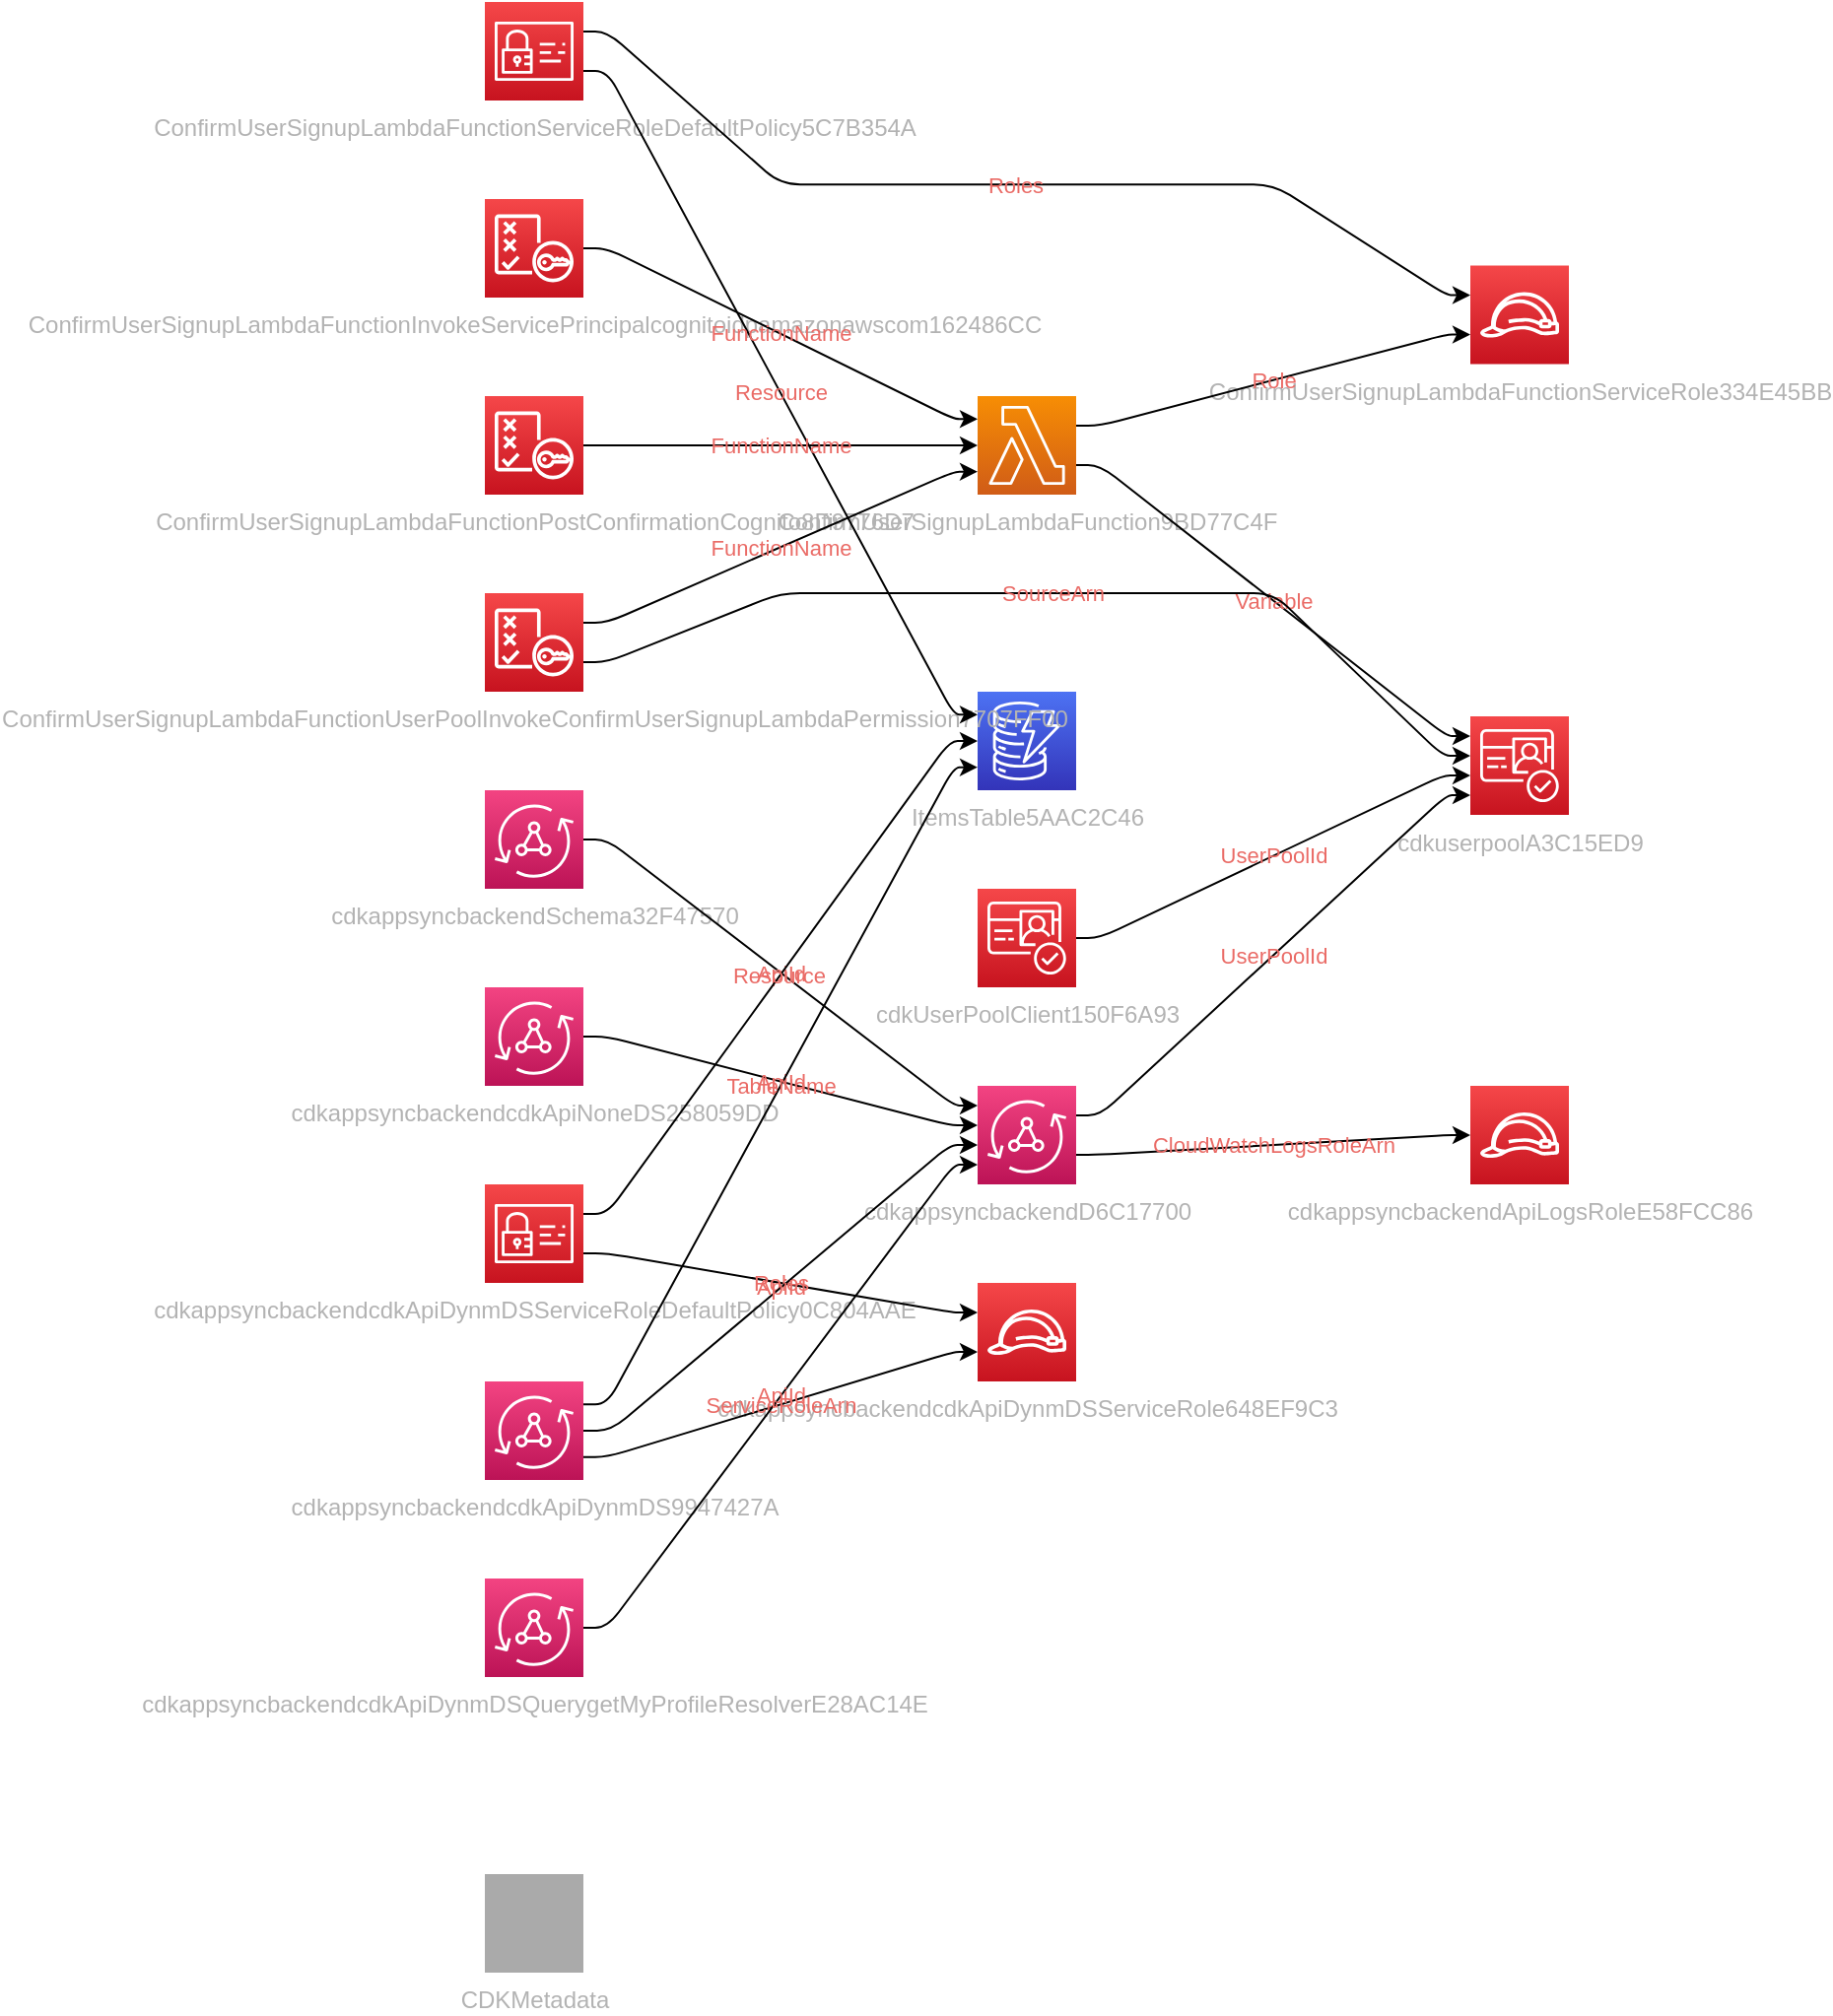<mxfile pages="2">
    <diagram id="diagramid" name="Diagram">
        <mxGraphModel dx="1919" dy="883" grid="0" gridSize="10" guides="1" tooltips="1" connect="1" arrows="1" fold="1" page="1" pageScale="1" pageWidth="827" pageHeight="1169" math="0" shadow="0">
            <root>
                <mxCell id="0"/>
                <mxCell id="1" parent="0"/>
                <mxCell id="2" value="ItemsTable5AAC2C46" style="outlineConnect=0;fontColor=#B3B3B3;gradientColor=#4D72F3;gradientDirection=north;fillColor=#3334B9;strokeColor=#ffffff;dashed=0;verticalLabelPosition=bottom;verticalAlign=top;align=center;html=1;fontSize=12;fontStyle=0;aspect=fixed;shape=mxgraph.aws4.resourceIcon;resIcon=mxgraph.aws4.dynamodb;" parent="1" vertex="1">
                    <mxGeometry x="250" y="350" width="50" height="50" as="geometry"/>
                </mxCell>
                <mxCell id="3" value="ConfirmUserSignupLambdaFunctionServiceRole334E45BB" style="outlineConnect=0;fontColor=#B3B3B3;gradientColor=#F54749;gradientDirection=north;fillColor=#C7131F;strokeColor=#ffffff;dashed=0;verticalLabelPosition=bottom;verticalAlign=top;align=center;html=1;fontSize=12;fontStyle=0;aspect=fixed;shape=mxgraph.aws4.resourceIcon;resIcon=mxgraph.aws4.role;" parent="1" vertex="1">
                    <mxGeometry x="500" y="133.789" width="50" height="50" as="geometry"/>
                </mxCell>
                <mxCell id="4" value="ConfirmUserSignupLambdaFunctionServiceRoleDefaultPolicy5C7B354A" style="outlineConnect=0;fontColor=#B3B3B3;gradientColor=#F54749;gradientDirection=north;fillColor=#C7131F;strokeColor=#ffffff;dashed=0;verticalLabelPosition=bottom;verticalAlign=top;align=center;html=1;fontSize=12;fontStyle=0;aspect=fixed;shape=mxgraph.aws4.resourceIcon;resIcon=mxgraph.aws4.identity_and_access_management;" parent="1" vertex="1">
                    <mxGeometry width="50" height="50" as="geometry"/>
                </mxCell>
                <mxCell id="5" value="ConfirmUserSignupLambdaFunction9BD77C4F" style="outlineConnect=0;fontColor=#B3B3B3;gradientColor=#F78E04;gradientDirection=north;fillColor=#D05C17;strokeColor=#ffffff;dashed=0;verticalLabelPosition=bottom;verticalAlign=top;align=center;html=1;fontSize=12;fontStyle=0;aspect=fixed;shape=mxgraph.aws4.resourceIcon;resIcon=mxgraph.aws4.lambda;" parent="1" vertex="1">
                    <mxGeometry x="250" y="200" width="50" height="50" as="geometry"/>
                </mxCell>
                <mxCell id="6" value="ConfirmUserSignupLambdaFunctionInvokeServicePrincipalcognitoidpamazonawscom162486CC" style="outlineConnect=0;fontColor=#B3B3B3;gradientColor=#F54749;gradientDirection=north;fillColor=#C7131F;strokeColor=#ffffff;dashed=0;verticalLabelPosition=bottom;verticalAlign=top;align=center;html=1;fontSize=12;fontStyle=0;aspect=fixed;shape=mxgraph.aws4.resourceIcon;resIcon=mxgraph.aws4.policy;" parent="1" vertex="1">
                    <mxGeometry y="100" width="50" height="50" as="geometry"/>
                </mxCell>
                <mxCell id="7" value="ConfirmUserSignupLambdaFunctionPostConfirmationCognito8D9776D7" style="outlineConnect=0;fontColor=#B3B3B3;gradientColor=#F54749;gradientDirection=north;fillColor=#C7131F;strokeColor=#ffffff;dashed=0;verticalLabelPosition=bottom;verticalAlign=top;align=center;html=1;fontSize=12;fontStyle=0;aspect=fixed;shape=mxgraph.aws4.resourceIcon;resIcon=mxgraph.aws4.policy;" parent="1" vertex="1">
                    <mxGeometry y="200" width="50" height="50" as="geometry"/>
                </mxCell>
                <mxCell id="8" value="ConfirmUserSignupLambdaFunctionUserPoolInvokeConfirmUserSignupLambdaPermission7707FF00" style="outlineConnect=0;fontColor=#B3B3B3;gradientColor=#F54749;gradientDirection=north;fillColor=#C7131F;strokeColor=#ffffff;dashed=0;verticalLabelPosition=bottom;verticalAlign=top;align=center;html=1;fontSize=12;fontStyle=0;aspect=fixed;shape=mxgraph.aws4.resourceIcon;resIcon=mxgraph.aws4.policy;" parent="1" vertex="1">
                    <mxGeometry y="300" width="50" height="50" as="geometry"/>
                </mxCell>
                <mxCell id="9" value="cdkuserpoolA3C15ED9" style="outlineConnect=0;fontColor=#B3B3B3;gradientColor=#F54749;gradientDirection=north;fillColor=#C7131F;strokeColor=#ffffff;dashed=0;verticalLabelPosition=bottom;verticalAlign=top;align=center;html=1;fontSize=12;fontStyle=0;aspect=fixed;shape=mxgraph.aws4.resourceIcon;resIcon=mxgraph.aws4.cognito;" parent="1" vertex="1">
                    <mxGeometry x="500" y="362.5" width="50" height="50" as="geometry"/>
                </mxCell>
                <mxCell id="10" value="cdkUserPoolClient150F6A93" style="outlineConnect=0;fontColor=#B3B3B3;gradientColor=#F54749;gradientDirection=north;fillColor=#C7131F;strokeColor=#ffffff;dashed=0;verticalLabelPosition=bottom;verticalAlign=top;align=center;html=1;fontSize=12;fontStyle=0;aspect=fixed;shape=mxgraph.aws4.resourceIcon;resIcon=mxgraph.aws4.cognito;" parent="1" vertex="1">
                    <mxGeometry x="250" y="450" width="50" height="50" as="geometry"/>
                </mxCell>
                <mxCell id="11" value="cdkappsyncbackendApiLogsRoleE58FCC86" style="outlineConnect=0;fontColor=#B3B3B3;gradientColor=#F54749;gradientDirection=north;fillColor=#C7131F;strokeColor=#ffffff;dashed=0;verticalLabelPosition=bottom;verticalAlign=top;align=center;html=1;fontSize=12;fontStyle=0;aspect=fixed;shape=mxgraph.aws4.resourceIcon;resIcon=mxgraph.aws4.role;" parent="1" vertex="1">
                    <mxGeometry x="500" y="550" width="50" height="50" as="geometry"/>
                </mxCell>
                <mxCell id="12" value="cdkappsyncbackendD6C17700" style="outlineConnect=0;fontColor=#B3B3B3;gradientColor=#F34482;gradientDirection=north;fillColor=#BC1356;strokeColor=#ffffff;dashed=0;verticalLabelPosition=bottom;verticalAlign=top;align=center;html=1;fontSize=12;fontStyle=0;aspect=fixed;shape=mxgraph.aws4.resourceIcon;resIcon=mxgraph.aws4.appsync;" parent="1" vertex="1">
                    <mxGeometry x="250" y="550" width="50" height="50" as="geometry"/>
                </mxCell>
                <mxCell id="13" value="cdkappsyncbackendSchema32F47570" style="outlineConnect=0;fontColor=#B3B3B3;gradientColor=#F34482;gradientDirection=north;fillColor=#BC1356;strokeColor=#ffffff;dashed=0;verticalLabelPosition=bottom;verticalAlign=top;align=center;html=1;fontSize=12;fontStyle=0;aspect=fixed;shape=mxgraph.aws4.resourceIcon;resIcon=mxgraph.aws4.appsync;" parent="1" vertex="1">
                    <mxGeometry y="400" width="50" height="50" as="geometry"/>
                </mxCell>
                <mxCell id="14" value="cdkappsyncbackendcdkApiNoneDS258059DD" style="outlineConnect=0;fontColor=#B3B3B3;gradientColor=#F34482;gradientDirection=north;fillColor=#BC1356;strokeColor=#ffffff;dashed=0;verticalLabelPosition=bottom;verticalAlign=top;align=center;html=1;fontSize=12;fontStyle=0;aspect=fixed;shape=mxgraph.aws4.resourceIcon;resIcon=mxgraph.aws4.appsync;" parent="1" vertex="1">
                    <mxGeometry y="500" width="50" height="50" as="geometry"/>
                </mxCell>
                <mxCell id="15" value="cdkappsyncbackendcdkApiDynmDSServiceRole648EF9C3" style="outlineConnect=0;fontColor=#B3B3B3;gradientColor=#F54749;gradientDirection=north;fillColor=#C7131F;strokeColor=#ffffff;dashed=0;verticalLabelPosition=bottom;verticalAlign=top;align=center;html=1;fontSize=12;fontStyle=0;aspect=fixed;shape=mxgraph.aws4.resourceIcon;resIcon=mxgraph.aws4.role;" parent="1" vertex="1">
                    <mxGeometry x="250" y="650" width="50" height="50" as="geometry"/>
                </mxCell>
                <mxCell id="16" value="cdkappsyncbackendcdkApiDynmDSServiceRoleDefaultPolicy0C804AAE" style="outlineConnect=0;fontColor=#B3B3B3;gradientColor=#F54749;gradientDirection=north;fillColor=#C7131F;strokeColor=#ffffff;dashed=0;verticalLabelPosition=bottom;verticalAlign=top;align=center;html=1;fontSize=12;fontStyle=0;aspect=fixed;shape=mxgraph.aws4.resourceIcon;resIcon=mxgraph.aws4.identity_and_access_management;" parent="1" vertex="1">
                    <mxGeometry y="600" width="50" height="50" as="geometry"/>
                </mxCell>
                <mxCell id="17" value="cdkappsyncbackendcdkApiDynmDS9947427A" style="outlineConnect=0;fontColor=#B3B3B3;gradientColor=#F34482;gradientDirection=north;fillColor=#BC1356;strokeColor=#ffffff;dashed=0;verticalLabelPosition=bottom;verticalAlign=top;align=center;html=1;fontSize=12;fontStyle=0;aspect=fixed;shape=mxgraph.aws4.resourceIcon;resIcon=mxgraph.aws4.appsync;" parent="1" vertex="1">
                    <mxGeometry y="700" width="50" height="50" as="geometry"/>
                </mxCell>
                <mxCell id="18" value="cdkappsyncbackendcdkApiDynmDSQuerygetMyProfileResolverE28AC14E" style="outlineConnect=0;fontColor=#B3B3B3;gradientColor=#F34482;gradientDirection=north;fillColor=#BC1356;strokeColor=#ffffff;dashed=0;verticalLabelPosition=bottom;verticalAlign=top;align=center;html=1;fontSize=12;fontStyle=0;aspect=fixed;shape=mxgraph.aws4.resourceIcon;resIcon=mxgraph.aws4.appsync;" parent="1" vertex="1">
                    <mxGeometry y="800" width="50" height="50" as="geometry"/>
                </mxCell>
                <mxCell id="19" value="CDKMetadata" style="outlineConnect=0;fontColor=#B3B3B3;gradientColor=#aaaaaa;gradientDirection=north;fillColor=#aaaaaa;strokeColor=#ffffff;dashed=0;verticalLabelPosition=bottom;verticalAlign=top;align=center;html=1;fontSize=12;fontStyle=0;aspect=fixed;shape=mxgraph.aws4.resourceIcon;resIcon=mxgraph.aws4.cdk;" parent="1" vertex="1">
                    <mxGeometry y="950" width="50" height="50" as="geometry"/>
                </mxCell>
                <mxCell id="ConfirmUserSignupLambdaFunctionServiceRole334E45BB|ConfirmUserSignupLambdaFunctionServiceRoleDefaultPolicy5C7B354A" value="Roles" style="edgeStyle=orthogonalEdgeStyle;rounded=1;orthogonalLoop=1;jettySize=auto;html=1;labelBackgroundColor=none;fontColor=#EA6B66;noEdgeStyle=1;orthogonal=1;" parent="1" source="4" target="3" edge="1">
                    <mxGeometry relative="1" as="geometry">
                        <Array as="points">
                            <mxPoint x="62" y="15"/>
                            <mxPoint x="150" y="92.578"/>
                            <mxPoint x="400" y="92.578"/>
                            <mxPoint x="488" y="148.789"/>
                        </Array>
                    </mxGeometry>
                </mxCell>
                <mxCell id="ItemsTable5AAC2C46|ConfirmUserSignupLambdaFunctionServiceRoleDefaultPolicy5C7B354A" value="Resource" style="edgeStyle=orthogonalEdgeStyle;rounded=1;orthogonalLoop=1;jettySize=auto;html=1;labelBackgroundColor=none;fontColor=#EA6B66;noEdgeStyle=1;orthogonal=1;" parent="1" source="4" target="2" edge="1">
                    <mxGeometry relative="1" as="geometry">
                        <Array as="points">
                            <mxPoint x="62" y="35"/>
                            <mxPoint x="238" y="361.667"/>
                        </Array>
                    </mxGeometry>
                </mxCell>
                <mxCell id="cdkuserpoolA3C15ED9|ConfirmUserSignupLambdaFunction9BD77C4F" value="Variable" style="edgeStyle=orthogonalEdgeStyle;rounded=1;orthogonalLoop=1;jettySize=auto;html=1;labelBackgroundColor=none;fontColor=#EA6B66;noEdgeStyle=1;orthogonal=1;" parent="1" source="5" target="9" edge="1">
                    <mxGeometry relative="1" as="geometry">
                        <Array as="points">
                            <mxPoint x="312" y="235"/>
                            <mxPoint x="488" y="372.5"/>
                        </Array>
                    </mxGeometry>
                </mxCell>
                <mxCell id="ConfirmUserSignupLambdaFunctionServiceRole334E45BB|ConfirmUserSignupLambdaFunction9BD77C4F" value="Role" style="edgeStyle=orthogonalEdgeStyle;rounded=1;orthogonalLoop=1;jettySize=auto;html=1;labelBackgroundColor=none;fontColor=#EA6B66;noEdgeStyle=1;orthogonal=1;" parent="1" source="5" target="3" edge="1">
                    <mxGeometry relative="1" as="geometry">
                        <Array as="points">
                            <mxPoint x="312" y="215"/>
                            <mxPoint x="488" y="168.789"/>
                        </Array>
                    </mxGeometry>
                </mxCell>
                <mxCell id="ConfirmUserSignupLambdaFunction9BD77C4F|ConfirmUserSignupLambdaFunctionInvokeServicePrincipalcognitoidpamazonawscom162486CC" value="FunctionName" style="edgeStyle=orthogonalEdgeStyle;rounded=1;orthogonalLoop=1;jettySize=auto;html=1;labelBackgroundColor=none;fontColor=#EA6B66;noEdgeStyle=1;orthogonal=1;" parent="1" source="6" target="5" edge="1">
                    <mxGeometry relative="1" as="geometry">
                        <Array as="points">
                            <mxPoint x="62" y="125"/>
                            <mxPoint x="238" y="211.667"/>
                        </Array>
                    </mxGeometry>
                </mxCell>
                <mxCell id="ConfirmUserSignupLambdaFunction9BD77C4F|ConfirmUserSignupLambdaFunctionPostConfirmationCognito8D9776D7" value="FunctionName" style="edgeStyle=orthogonalEdgeStyle;rounded=1;orthogonalLoop=1;jettySize=auto;html=1;labelBackgroundColor=none;fontColor=#EA6B66;noEdgeStyle=1;orthogonal=1;" parent="1" source="7" target="5" edge="1">
                    <mxGeometry relative="1" as="geometry">
                        <Array as="points">
                            <mxPoint x="62" y="225"/>
                            <mxPoint x="236" y="225"/>
                        </Array>
                    </mxGeometry>
                </mxCell>
                <mxCell id="ConfirmUserSignupLambdaFunction9BD77C4F|ConfirmUserSignupLambdaFunctionUserPoolInvokeConfirmUserSignupLambdaPermission7707FF00" value="FunctionName" style="edgeStyle=orthogonalEdgeStyle;rounded=1;orthogonalLoop=1;jettySize=auto;html=1;labelBackgroundColor=none;fontColor=#EA6B66;noEdgeStyle=1;orthogonal=1;" parent="1" source="8" target="5" edge="1">
                    <mxGeometry relative="1" as="geometry">
                        <Array as="points">
                            <mxPoint x="62" y="315"/>
                            <mxPoint x="238" y="238.333"/>
                        </Array>
                    </mxGeometry>
                </mxCell>
                <mxCell id="cdkuserpoolA3C15ED9|ConfirmUserSignupLambdaFunctionUserPoolInvokeConfirmUserSignupLambdaPermission7707FF00" value="SourceArn" style="edgeStyle=orthogonalEdgeStyle;rounded=1;orthogonalLoop=1;jettySize=auto;html=1;labelBackgroundColor=none;fontColor=#EA6B66;noEdgeStyle=1;orthogonal=1;" parent="1" source="8" target="9" edge="1">
                    <mxGeometry relative="1" as="geometry">
                        <Array as="points">
                            <mxPoint x="62" y="335"/>
                            <mxPoint x="150" y="300"/>
                            <mxPoint x="400" y="300"/>
                            <mxPoint x="486" y="382.5"/>
                        </Array>
                    </mxGeometry>
                </mxCell>
                <mxCell id="cdkuserpoolA3C15ED9|cdkUserPoolClient150F6A93" value="UserPoolId" style="edgeStyle=orthogonalEdgeStyle;rounded=1;orthogonalLoop=1;jettySize=auto;html=1;labelBackgroundColor=none;fontColor=#EA6B66;noEdgeStyle=1;orthogonal=1;" parent="1" source="10" target="9" edge="1">
                    <mxGeometry relative="1" as="geometry">
                        <Array as="points">
                            <mxPoint x="312" y="475"/>
                            <mxPoint x="486" y="392.5"/>
                        </Array>
                    </mxGeometry>
                </mxCell>
                <mxCell id="cdkuserpoolA3C15ED9|cdkappsyncbackendD6C17700" value="UserPoolId" style="edgeStyle=orthogonalEdgeStyle;rounded=1;orthogonalLoop=1;jettySize=auto;html=1;labelBackgroundColor=none;fontColor=#EA6B66;noEdgeStyle=1;orthogonal=1;" parent="1" source="12" target="9" edge="1">
                    <mxGeometry relative="1" as="geometry">
                        <Array as="points">
                            <mxPoint x="312" y="565"/>
                            <mxPoint x="488" y="402.5"/>
                        </Array>
                    </mxGeometry>
                </mxCell>
                <mxCell id="cdkappsyncbackendApiLogsRoleE58FCC86|cdkappsyncbackendD6C17700" value="CloudWatchLogsRoleArn" style="edgeStyle=orthogonalEdgeStyle;rounded=1;orthogonalLoop=1;jettySize=auto;html=1;labelBackgroundColor=none;fontColor=#EA6B66;noEdgeStyle=1;orthogonal=1;" parent="1" source="12" target="11" edge="1">
                    <mxGeometry relative="1" as="geometry">
                        <Array as="points">
                            <mxPoint x="312" y="585"/>
                            <mxPoint x="488" y="575"/>
                        </Array>
                    </mxGeometry>
                </mxCell>
                <mxCell id="cdkappsyncbackendD6C17700|cdkappsyncbackendSchema32F47570" value="ApiId" style="edgeStyle=orthogonalEdgeStyle;rounded=1;orthogonalLoop=1;jettySize=auto;html=1;labelBackgroundColor=none;fontColor=#EA6B66;noEdgeStyle=1;orthogonal=1;" parent="1" source="13" target="12" edge="1">
                    <mxGeometry relative="1" as="geometry">
                        <Array as="points">
                            <mxPoint x="62" y="425"/>
                            <mxPoint x="238" y="560"/>
                        </Array>
                    </mxGeometry>
                </mxCell>
                <mxCell id="cdkappsyncbackendD6C17700|cdkappsyncbackendcdkApiNoneDS258059DD" value="ApiId" style="edgeStyle=orthogonalEdgeStyle;rounded=1;orthogonalLoop=1;jettySize=auto;html=1;labelBackgroundColor=none;fontColor=#EA6B66;noEdgeStyle=1;orthogonal=1;" parent="1" source="14" target="12" edge="1">
                    <mxGeometry relative="1" as="geometry">
                        <Array as="points">
                            <mxPoint x="62" y="525"/>
                            <mxPoint x="236" y="570"/>
                        </Array>
                    </mxGeometry>
                </mxCell>
                <mxCell id="cdkappsyncbackendcdkApiDynmDSServiceRole648EF9C3|cdkappsyncbackendcdkApiDynmDSServiceRoleDefaultPolicy0C804AAE" value="Roles" style="edgeStyle=orthogonalEdgeStyle;rounded=1;orthogonalLoop=1;jettySize=auto;html=1;labelBackgroundColor=none;fontColor=#EA6B66;noEdgeStyle=1;orthogonal=1;" parent="1" source="16" target="15" edge="1">
                    <mxGeometry relative="1" as="geometry">
                        <Array as="points">
                            <mxPoint x="62" y="635"/>
                            <mxPoint x="238" y="665"/>
                        </Array>
                    </mxGeometry>
                </mxCell>
                <mxCell id="ItemsTable5AAC2C46|cdkappsyncbackendcdkApiDynmDSServiceRoleDefaultPolicy0C804AAE" value="Resource" style="edgeStyle=orthogonalEdgeStyle;rounded=1;orthogonalLoop=1;jettySize=auto;html=1;labelBackgroundColor=none;fontColor=#EA6B66;noEdgeStyle=1;orthogonal=1;" parent="1" source="16" target="2" edge="1">
                    <mxGeometry relative="1" as="geometry">
                        <Array as="points">
                            <mxPoint x="62" y="615"/>
                            <mxPoint x="236" y="375"/>
                        </Array>
                    </mxGeometry>
                </mxCell>
                <mxCell id="ItemsTable5AAC2C46|cdkappsyncbackendcdkApiDynmDS9947427A" value="TableName" style="edgeStyle=orthogonalEdgeStyle;rounded=1;orthogonalLoop=1;jettySize=auto;html=1;labelBackgroundColor=none;fontColor=#EA6B66;noEdgeStyle=1;orthogonal=1;" parent="1" source="17" target="2" edge="1">
                    <mxGeometry relative="1" as="geometry">
                        <Array as="points">
                            <mxPoint x="62" y="711.667"/>
                            <mxPoint x="238" y="388.333"/>
                        </Array>
                    </mxGeometry>
                </mxCell>
                <mxCell id="cdkappsyncbackendD6C17700|cdkappsyncbackendcdkApiDynmDS9947427A" value="ApiId" style="edgeStyle=orthogonalEdgeStyle;rounded=1;orthogonalLoop=1;jettySize=auto;html=1;labelBackgroundColor=none;fontColor=#EA6B66;noEdgeStyle=1;orthogonal=1;" parent="1" source="17" target="12" edge="1">
                    <mxGeometry relative="1" as="geometry">
                        <Array as="points">
                            <mxPoint x="64" y="725"/>
                            <mxPoint x="236" y="580"/>
                        </Array>
                    </mxGeometry>
                </mxCell>
                <mxCell id="cdkappsyncbackendcdkApiDynmDSServiceRole648EF9C3|cdkappsyncbackendcdkApiDynmDS9947427A" value="ServiceRoleArn" style="edgeStyle=orthogonalEdgeStyle;rounded=1;orthogonalLoop=1;jettySize=auto;html=1;labelBackgroundColor=none;fontColor=#EA6B66;noEdgeStyle=1;orthogonal=1;" parent="1" source="17" target="15" edge="1">
                    <mxGeometry relative="1" as="geometry">
                        <Array as="points">
                            <mxPoint x="62" y="738.333"/>
                            <mxPoint x="238" y="685"/>
                        </Array>
                    </mxGeometry>
                </mxCell>
                <mxCell id="cdkappsyncbackendD6C17700|cdkappsyncbackendcdkApiDynmDSQuerygetMyProfileResolverE28AC14E" value="ApiId" style="edgeStyle=orthogonalEdgeStyle;rounded=1;orthogonalLoop=1;jettySize=auto;html=1;labelBackgroundColor=none;fontColor=#EA6B66;noEdgeStyle=1;orthogonal=1;" parent="1" source="18" target="12" edge="1">
                    <mxGeometry relative="1" as="geometry">
                        <Array as="points">
                            <mxPoint x="62" y="825"/>
                            <mxPoint x="238" y="590"/>
                        </Array>
                    </mxGeometry>
                </mxCell>
            </root>
        </mxGraphModel>
    </diagram>
</mxfile>